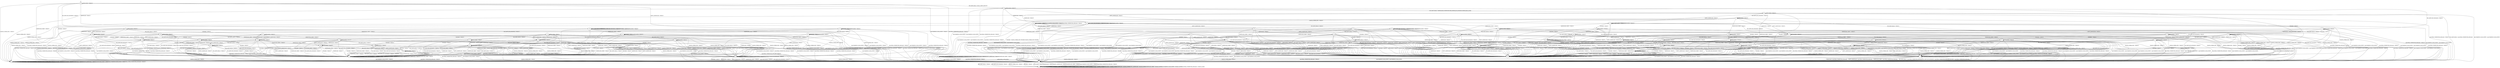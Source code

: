 digraph g {

	s0 [shape="circle" label="s0"];
	s1 [shape="circle" label="s1"];
	s2 [shape="circle" label="s2"];
	s3 [shape="circle" label="s3"];
	s4 [shape="circle" label="s4"];
	s5 [shape="circle" label="s5"];
	s6 [shape="circle" label="s6"];
	s7 [shape="circle" label="s7"];
	s8 [shape="circle" label="s8"];
	s9 [shape="circle" label="s9"];
	s10 [shape="circle" label="s10"];
	s11 [shape="circle" label="s11"];
	s12 [shape="circle" label="s12"];
	s13 [shape="circle" label="s13"];
	s14 [shape="circle" label="s14"];
	s15 [shape="circle" label="s15"];
	s16 [shape="circle" label="s16"];
	s17 [shape="circle" label="s17"];
	s18 [shape="circle" label="s18"];
	s19 [shape="circle" label="s19"];
	s20 [shape="circle" label="s20"];
	s21 [shape="circle" label="s21"];
	s22 [shape="circle" label="s22"];
	s23 [shape="circle" label="s23"];
	s24 [shape="circle" label="s24"];
	s25 [shape="circle" label="s25"];
	s26 [shape="circle" label="s26"];
	s27 [shape="circle" label="s27"];
	s28 [shape="circle" label="s28"];
	s29 [shape="circle" label="s29"];
	s30 [shape="circle" label="s30"];
	s31 [shape="circle" label="s31"];
	s32 [shape="circle" label="s32"];
	s33 [shape="circle" label="s33"];
	s34 [shape="circle" label="s34"];
	s35 [shape="circle" label="s35"];
	s36 [shape="circle" label="s36"];
	s37 [shape="circle" label="s37"];
	s38 [shape="circle" label="s38"];
	s39 [shape="circle" label="s39"];
	s40 [shape="circle" label="s40"];
	s41 [shape="circle" label="s41"];
	s42 [shape="circle" label="s42"];
	s43 [shape="circle" label="s43"];
	s44 [shape="circle" label="s44"];
	s45 [shape="circle" label="s45"];
	s46 [shape="circle" label="s46"];
	s47 [shape="circle" label="s47"];
	s48 [shape="circle" label="s48"];
	s49 [shape="circle" label="s49"];
	s50 [shape="circle" label="s50"];
	s51 [shape="circle" label="s51"];
	s52 [shape="circle" label="s52"];
	s53 [shape="circle" label="s53"];
	s54 [shape="circle" label="s54"];
	s55 [shape="circle" label="s55"];
	s56 [shape="circle" label="s56"];
	s57 [shape="circle" label="s57"];
	s58 [shape="circle" label="s58"];
	s59 [shape="circle" label="s59"];
	s60 [shape="circle" label="s60"];
	s61 [shape="circle" label="s61"];
	s62 [shape="circle" label="s62"];
	s63 [shape="circle" label="s63"];
	s64 [shape="circle" label="s64"];
	s65 [shape="circle" label="s65"];
	s66 [shape="circle" label="s66"];
	s67 [shape="circle" label="s67"];
	s68 [shape="circle" label="s68"];
	s0 -> s2 [label="DH_CLIENT_HELLO / HELLO_VERIFY_REQUEST"];
	s0 -> s8 [label="DH_CLIENT_KEY_EXCHANGE / TIMEOUT"];
	s0 -> s6 [label="CHANGE_CIPHER_SPEC / TIMEOUT"];
	s0 -> s5 [label="FINISHED / TIMEOUT"];
	s0 -> s0 [label="APPLICATION / TIMEOUT"];
	s0 -> s40 [label="CERTIFICATE / TIMEOUT"];
	s0 -> s10 [label="EMPTY_CERTIFICATE / TIMEOUT"];
	s0 -> s5 [label="CERTIFICATE_VERIFY / TIMEOUT"];
	s0 -> s1 [label="Alert(WARNING,CLOSE_NOTIFY) / TIMEOUT"];
	s0 -> s1 [label="Alert(FATAL,UNEXPECTED_MESSAGE) / TIMEOUT"];
	s1 -> s3 [label="DH_CLIENT_HELLO / TIMEOUT"];
	s1 -> s3 [label="DH_CLIENT_KEY_EXCHANGE / TIMEOUT"];
	s1 -> s3 [label="CHANGE_CIPHER_SPEC / TIMEOUT"];
	s1 -> s3 [label="FINISHED / TIMEOUT"];
	s1 -> s3 [label="APPLICATION / TIMEOUT"];
	s1 -> s3 [label="CERTIFICATE / TIMEOUT"];
	s1 -> s3 [label="EMPTY_CERTIFICATE / TIMEOUT"];
	s1 -> s3 [label="CERTIFICATE_VERIFY / TIMEOUT"];
	s1 -> s3 [label="Alert(WARNING,CLOSE_NOTIFY) / TIMEOUT"];
	s1 -> s3 [label="Alert(FATAL,UNEXPECTED_MESSAGE) / TIMEOUT"];
	s2 -> s4 [label="DH_CLIENT_HELLO / SERVER_HELLO,CERTIFICATE,DHE_SERVER_KEY_EXCHANGE,SERVER_HELLO_DONE"];
	s2 -> s13 [label="DH_CLIENT_KEY_EXCHANGE / TIMEOUT"];
	s2 -> s6 [label="CHANGE_CIPHER_SPEC / TIMEOUT"];
	s2 -> s14 [label="FINISHED / TIMEOUT"];
	s2 -> s2 [label="APPLICATION / TIMEOUT"];
	s2 -> s27 [label="CERTIFICATE / TIMEOUT"];
	s2 -> s18 [label="EMPTY_CERTIFICATE / TIMEOUT"];
	s2 -> s14 [label="CERTIFICATE_VERIFY / TIMEOUT"];
	s2 -> s1 [label="Alert(WARNING,CLOSE_NOTIFY) / Alert(WARNING,CLOSE_NOTIFY)"];
	s2 -> s1 [label="Alert(FATAL,UNEXPECTED_MESSAGE) / TIMEOUT"];
	s3 -> s3 [label="DH_CLIENT_HELLO / SOCKET_CLOSED"];
	s3 -> s3 [label="DH_CLIENT_KEY_EXCHANGE / SOCKET_CLOSED"];
	s3 -> s3 [label="CHANGE_CIPHER_SPEC / SOCKET_CLOSED"];
	s3 -> s3 [label="FINISHED / SOCKET_CLOSED"];
	s3 -> s3 [label="APPLICATION / SOCKET_CLOSED"];
	s3 -> s3 [label="CERTIFICATE / SOCKET_CLOSED"];
	s3 -> s3 [label="EMPTY_CERTIFICATE / SOCKET_CLOSED"];
	s3 -> s3 [label="CERTIFICATE_VERIFY / SOCKET_CLOSED"];
	s3 -> s3 [label="Alert(WARNING,CLOSE_NOTIFY) / SOCKET_CLOSED"];
	s3 -> s3 [label="Alert(FATAL,UNEXPECTED_MESSAGE) / SOCKET_CLOSED"];
	s4 -> s1 [label="DH_CLIENT_HELLO / Alert(FATAL,UNEXPECTED_MESSAGE)"];
	s4 -> s7 [label="DH_CLIENT_KEY_EXCHANGE / TIMEOUT"];
	s4 -> s6 [label="CHANGE_CIPHER_SPEC / TIMEOUT"];
	s4 -> s14 [label="FINISHED / TIMEOUT"];
	s4 -> s4 [label="APPLICATION / TIMEOUT"];
	s4 -> s27 [label="CERTIFICATE / TIMEOUT"];
	s4 -> s18 [label="EMPTY_CERTIFICATE / TIMEOUT"];
	s4 -> s14 [label="CERTIFICATE_VERIFY / TIMEOUT"];
	s4 -> s1 [label="Alert(WARNING,CLOSE_NOTIFY) / Alert(WARNING,CLOSE_NOTIFY)"];
	s4 -> s1 [label="Alert(FATAL,UNEXPECTED_MESSAGE) / TIMEOUT"];
	s5 -> s5 [label="DH_CLIENT_HELLO / TIMEOUT"];
	s5 -> s5 [label="DH_CLIENT_KEY_EXCHANGE / TIMEOUT"];
	s5 -> s6 [label="CHANGE_CIPHER_SPEC / TIMEOUT"];
	s5 -> s5 [label="FINISHED / TIMEOUT"];
	s5 -> s5 [label="APPLICATION / TIMEOUT"];
	s5 -> s5 [label="CERTIFICATE / TIMEOUT"];
	s5 -> s5 [label="EMPTY_CERTIFICATE / TIMEOUT"];
	s5 -> s5 [label="CERTIFICATE_VERIFY / TIMEOUT"];
	s5 -> s1 [label="Alert(WARNING,CLOSE_NOTIFY) / TIMEOUT"];
	s5 -> s1 [label="Alert(FATAL,UNEXPECTED_MESSAGE) / TIMEOUT"];
	s6 -> s6 [label="DH_CLIENT_HELLO / TIMEOUT"];
	s6 -> s6 [label="DH_CLIENT_KEY_EXCHANGE / TIMEOUT"];
	s6 -> s6 [label="CHANGE_CIPHER_SPEC / TIMEOUT"];
	s6 -> s6 [label="FINISHED / TIMEOUT"];
	s6 -> s6 [label="APPLICATION / TIMEOUT"];
	s6 -> s6 [label="CERTIFICATE / TIMEOUT"];
	s6 -> s6 [label="EMPTY_CERTIFICATE / TIMEOUT"];
	s6 -> s6 [label="CERTIFICATE_VERIFY / TIMEOUT"];
	s6 -> s6 [label="Alert(WARNING,CLOSE_NOTIFY) / TIMEOUT"];
	s6 -> s6 [label="Alert(FATAL,UNEXPECTED_MESSAGE) / TIMEOUT"];
	s7 -> s25 [label="DH_CLIENT_HELLO / TIMEOUT"];
	s7 -> s14 [label="DH_CLIENT_KEY_EXCHANGE / TIMEOUT"];
	s7 -> s16 [label="CHANGE_CIPHER_SPEC / TIMEOUT"];
	s7 -> s12 [label="FINISHED / TIMEOUT"];
	s7 -> s7 [label="APPLICATION / TIMEOUT"];
	s7 -> s17 [label="CERTIFICATE / TIMEOUT"];
	s7 -> s17 [label="EMPTY_CERTIFICATE / TIMEOUT"];
	s7 -> s24 [label="CERTIFICATE_VERIFY / TIMEOUT"];
	s7 -> s1 [label="Alert(WARNING,CLOSE_NOTIFY) / Alert(WARNING,CLOSE_NOTIFY)"];
	s7 -> s1 [label="Alert(FATAL,UNEXPECTED_MESSAGE) / TIMEOUT"];
	s8 -> s42 [label="DH_CLIENT_HELLO / TIMEOUT"];
	s8 -> s5 [label="DH_CLIENT_KEY_EXCHANGE / TIMEOUT"];
	s8 -> s9 [label="CHANGE_CIPHER_SPEC / TIMEOUT"];
	s8 -> s52 [label="FINISHED / TIMEOUT"];
	s8 -> s8 [label="APPLICATION / TIMEOUT"];
	s8 -> s28 [label="CERTIFICATE / TIMEOUT"];
	s8 -> s28 [label="EMPTY_CERTIFICATE / TIMEOUT"];
	s8 -> s11 [label="CERTIFICATE_VERIFY / TIMEOUT"];
	s8 -> s1 [label="Alert(WARNING,CLOSE_NOTIFY) / TIMEOUT"];
	s8 -> s1 [label="Alert(FATAL,UNEXPECTED_MESSAGE) / TIMEOUT"];
	s9 -> s1 [label="DH_CLIENT_HELLO / TIMEOUT"];
	s9 -> s1 [label="DH_CLIENT_KEY_EXCHANGE / TIMEOUT"];
	s9 -> s6 [label="CHANGE_CIPHER_SPEC / TIMEOUT"];
	s9 -> s1 [label="FINISHED / TIMEOUT"];
	s9 -> s9 [label="APPLICATION / TIMEOUT"];
	s9 -> s1 [label="CERTIFICATE / TIMEOUT"];
	s9 -> s1 [label="EMPTY_CERTIFICATE / TIMEOUT"];
	s9 -> s1 [label="CERTIFICATE_VERIFY / TIMEOUT"];
	s9 -> s9 [label="Alert(WARNING,CLOSE_NOTIFY) / TIMEOUT"];
	s9 -> s9 [label="Alert(FATAL,UNEXPECTED_MESSAGE) / TIMEOUT"];
	s10 -> s53 [label="DH_CLIENT_HELLO / TIMEOUT"];
	s10 -> s28 [label="DH_CLIENT_KEY_EXCHANGE / TIMEOUT"];
	s10 -> s9 [label="CHANGE_CIPHER_SPEC / TIMEOUT"];
	s10 -> s10 [label="FINISHED / TIMEOUT"];
	s10 -> s10 [label="APPLICATION / TIMEOUT"];
	s10 -> s5 [label="CERTIFICATE / TIMEOUT"];
	s10 -> s5 [label="EMPTY_CERTIFICATE / TIMEOUT"];
	s10 -> s22 [label="CERTIFICATE_VERIFY / TIMEOUT"];
	s10 -> s1 [label="Alert(WARNING,CLOSE_NOTIFY) / TIMEOUT"];
	s10 -> s1 [label="Alert(FATAL,UNEXPECTED_MESSAGE) / TIMEOUT"];
	s11 -> s43 [label="DH_CLIENT_HELLO / TIMEOUT"];
	s11 -> s5 [label="DH_CLIENT_KEY_EXCHANGE / TIMEOUT"];
	s11 -> s9 [label="CHANGE_CIPHER_SPEC / TIMEOUT"];
	s11 -> s57 [label="FINISHED / TIMEOUT"];
	s11 -> s11 [label="APPLICATION / TIMEOUT"];
	s11 -> s29 [label="CERTIFICATE / TIMEOUT"];
	s11 -> s29 [label="EMPTY_CERTIFICATE / TIMEOUT"];
	s11 -> s5 [label="CERTIFICATE_VERIFY / TIMEOUT"];
	s11 -> s1 [label="Alert(WARNING,CLOSE_NOTIFY) / TIMEOUT"];
	s11 -> s1 [label="Alert(FATAL,UNEXPECTED_MESSAGE) / TIMEOUT"];
	s12 -> s33 [label="DH_CLIENT_HELLO / TIMEOUT"];
	s12 -> s14 [label="DH_CLIENT_KEY_EXCHANGE / TIMEOUT"];
	s12 -> s15 [label="CHANGE_CIPHER_SPEC / TIMEOUT"];
	s12 -> s14 [label="FINISHED / TIMEOUT"];
	s12 -> s12 [label="APPLICATION / TIMEOUT"];
	s12 -> s23 [label="CERTIFICATE / TIMEOUT"];
	s12 -> s23 [label="EMPTY_CERTIFICATE / TIMEOUT"];
	s12 -> s47 [label="CERTIFICATE_VERIFY / TIMEOUT"];
	s12 -> s1 [label="Alert(WARNING,CLOSE_NOTIFY) / Alert(WARNING,CLOSE_NOTIFY)"];
	s12 -> s1 [label="Alert(FATAL,UNEXPECTED_MESSAGE) / TIMEOUT"];
	s13 -> s25 [label="DH_CLIENT_HELLO / TIMEOUT"];
	s13 -> s14 [label="DH_CLIENT_KEY_EXCHANGE / TIMEOUT"];
	s13 -> s15 [label="CHANGE_CIPHER_SPEC / TIMEOUT"];
	s13 -> s12 [label="FINISHED / TIMEOUT"];
	s13 -> s13 [label="APPLICATION / TIMEOUT"];
	s13 -> s17 [label="CERTIFICATE / TIMEOUT"];
	s13 -> s17 [label="EMPTY_CERTIFICATE / TIMEOUT"];
	s13 -> s24 [label="CERTIFICATE_VERIFY / TIMEOUT"];
	s13 -> s1 [label="Alert(WARNING,CLOSE_NOTIFY) / Alert(WARNING,CLOSE_NOTIFY)"];
	s13 -> s1 [label="Alert(FATAL,UNEXPECTED_MESSAGE) / TIMEOUT"];
	s14 -> s14 [label="DH_CLIENT_HELLO / TIMEOUT"];
	s14 -> s14 [label="DH_CLIENT_KEY_EXCHANGE / TIMEOUT"];
	s14 -> s6 [label="CHANGE_CIPHER_SPEC / TIMEOUT"];
	s14 -> s14 [label="FINISHED / TIMEOUT"];
	s14 -> s14 [label="APPLICATION / TIMEOUT"];
	s14 -> s14 [label="CERTIFICATE / TIMEOUT"];
	s14 -> s14 [label="EMPTY_CERTIFICATE / TIMEOUT"];
	s14 -> s14 [label="CERTIFICATE_VERIFY / TIMEOUT"];
	s14 -> s1 [label="Alert(WARNING,CLOSE_NOTIFY) / Alert(WARNING,CLOSE_NOTIFY)"];
	s14 -> s1 [label="Alert(FATAL,UNEXPECTED_MESSAGE) / TIMEOUT"];
	s15 -> s1 [label="DH_CLIENT_HELLO / Alert(FATAL,UNEXPECTED_MESSAGE)"];
	s15 -> s1 [label="DH_CLIENT_KEY_EXCHANGE / Alert(FATAL,UNEXPECTED_MESSAGE)"];
	s15 -> s6 [label="CHANGE_CIPHER_SPEC / TIMEOUT"];
	s15 -> s1 [label="FINISHED / Alert(FATAL,UNEXPECTED_MESSAGE)"];
	s15 -> s15 [label="APPLICATION / TIMEOUT"];
	s15 -> s1 [label="CERTIFICATE / Alert(FATAL,UNEXPECTED_MESSAGE)"];
	s15 -> s1 [label="EMPTY_CERTIFICATE / Alert(FATAL,UNEXPECTED_MESSAGE)"];
	s15 -> s1 [label="CERTIFICATE_VERIFY / Alert(FATAL,UNEXPECTED_MESSAGE)"];
	s15 -> s15 [label="Alert(WARNING,CLOSE_NOTIFY) / TIMEOUT"];
	s15 -> s15 [label="Alert(FATAL,UNEXPECTED_MESSAGE) / TIMEOUT"];
	s16 -> s62 [label="DH_CLIENT_HELLO / TIMEOUT"];
	s16 -> s14 [label="DH_CLIENT_KEY_EXCHANGE / TIMEOUT"];
	s16 -> s6 [label="CHANGE_CIPHER_SPEC / TIMEOUT"];
	s16 -> s26 [label="FINISHED / CHANGE_CIPHER_SPEC,FINISHED,CHANGE_CIPHER_SPEC,FINISHED"];
	s16 -> s16 [label="APPLICATION / TIMEOUT"];
	s16 -> s31 [label="CERTIFICATE / TIMEOUT"];
	s16 -> s31 [label="EMPTY_CERTIFICATE / TIMEOUT"];
	s16 -> s45 [label="CERTIFICATE_VERIFY / TIMEOUT"];
	s16 -> s16 [label="Alert(WARNING,CLOSE_NOTIFY) / TIMEOUT"];
	s16 -> s16 [label="Alert(FATAL,UNEXPECTED_MESSAGE) / TIMEOUT"];
	s17 -> s51 [label="DH_CLIENT_HELLO / TIMEOUT"];
	s17 -> s14 [label="DH_CLIENT_KEY_EXCHANGE / TIMEOUT"];
	s17 -> s15 [label="CHANGE_CIPHER_SPEC / TIMEOUT"];
	s17 -> s23 [label="FINISHED / TIMEOUT"];
	s17 -> s17 [label="APPLICATION / TIMEOUT"];
	s17 -> s14 [label="CERTIFICATE / TIMEOUT"];
	s17 -> s14 [label="EMPTY_CERTIFICATE / TIMEOUT"];
	s17 -> s20 [label="CERTIFICATE_VERIFY / TIMEOUT"];
	s17 -> s1 [label="Alert(WARNING,CLOSE_NOTIFY) / Alert(WARNING,CLOSE_NOTIFY)"];
	s17 -> s1 [label="Alert(FATAL,UNEXPECTED_MESSAGE) / TIMEOUT"];
	s18 -> s18 [label="DH_CLIENT_HELLO / TIMEOUT"];
	s18 -> s17 [label="DH_CLIENT_KEY_EXCHANGE / TIMEOUT"];
	s18 -> s15 [label="CHANGE_CIPHER_SPEC / TIMEOUT"];
	s18 -> s21 [label="FINISHED / TIMEOUT"];
	s18 -> s18 [label="APPLICATION / TIMEOUT"];
	s18 -> s14 [label="CERTIFICATE / TIMEOUT"];
	s18 -> s14 [label="EMPTY_CERTIFICATE / TIMEOUT"];
	s18 -> s19 [label="CERTIFICATE_VERIFY / TIMEOUT"];
	s18 -> s1 [label="Alert(WARNING,CLOSE_NOTIFY) / Alert(WARNING,CLOSE_NOTIFY)"];
	s18 -> s1 [label="Alert(FATAL,UNEXPECTED_MESSAGE) / TIMEOUT"];
	s19 -> s68 [label="DH_CLIENT_HELLO / TIMEOUT"];
	s19 -> s20 [label="DH_CLIENT_KEY_EXCHANGE / TIMEOUT"];
	s19 -> s15 [label="CHANGE_CIPHER_SPEC / TIMEOUT"];
	s19 -> s64 [label="FINISHED / TIMEOUT"];
	s19 -> s19 [label="APPLICATION / TIMEOUT"];
	s19 -> s14 [label="CERTIFICATE / TIMEOUT"];
	s19 -> s14 [label="EMPTY_CERTIFICATE / TIMEOUT"];
	s19 -> s14 [label="CERTIFICATE_VERIFY / TIMEOUT"];
	s19 -> s1 [label="Alert(WARNING,CLOSE_NOTIFY) / Alert(WARNING,CLOSE_NOTIFY)"];
	s19 -> s1 [label="Alert(FATAL,UNEXPECTED_MESSAGE) / TIMEOUT"];
	s20 -> s36 [label="DH_CLIENT_HELLO / TIMEOUT"];
	s20 -> s14 [label="DH_CLIENT_KEY_EXCHANGE / TIMEOUT"];
	s20 -> s15 [label="CHANGE_CIPHER_SPEC / TIMEOUT"];
	s20 -> s49 [label="FINISHED / TIMEOUT"];
	s20 -> s20 [label="APPLICATION / TIMEOUT"];
	s20 -> s14 [label="CERTIFICATE / TIMEOUT"];
	s20 -> s14 [label="EMPTY_CERTIFICATE / TIMEOUT"];
	s20 -> s14 [label="CERTIFICATE_VERIFY / TIMEOUT"];
	s20 -> s1 [label="Alert(WARNING,CLOSE_NOTIFY) / Alert(WARNING,CLOSE_NOTIFY)"];
	s20 -> s1 [label="Alert(FATAL,UNEXPECTED_MESSAGE) / TIMEOUT"];
	s21 -> s59 [label="DH_CLIENT_HELLO / TIMEOUT"];
	s21 -> s23 [label="DH_CLIENT_KEY_EXCHANGE / TIMEOUT"];
	s21 -> s15 [label="CHANGE_CIPHER_SPEC / TIMEOUT"];
	s21 -> s14 [label="FINISHED / TIMEOUT"];
	s21 -> s21 [label="APPLICATION / TIMEOUT"];
	s21 -> s14 [label="CERTIFICATE / TIMEOUT"];
	s21 -> s14 [label="EMPTY_CERTIFICATE / TIMEOUT"];
	s21 -> s64 [label="CERTIFICATE_VERIFY / TIMEOUT"];
	s21 -> s1 [label="Alert(WARNING,CLOSE_NOTIFY) / Alert(WARNING,CLOSE_NOTIFY)"];
	s21 -> s1 [label="Alert(FATAL,UNEXPECTED_MESSAGE) / TIMEOUT"];
	s22 -> s30 [label="DH_CLIENT_HELLO / TIMEOUT"];
	s22 -> s29 [label="DH_CLIENT_KEY_EXCHANGE / TIMEOUT"];
	s22 -> s9 [label="CHANGE_CIPHER_SPEC / TIMEOUT"];
	s22 -> s22 [label="FINISHED / TIMEOUT"];
	s22 -> s22 [label="APPLICATION / TIMEOUT"];
	s22 -> s5 [label="CERTIFICATE / TIMEOUT"];
	s22 -> s5 [label="EMPTY_CERTIFICATE / TIMEOUT"];
	s22 -> s5 [label="CERTIFICATE_VERIFY / TIMEOUT"];
	s22 -> s1 [label="Alert(WARNING,CLOSE_NOTIFY) / TIMEOUT"];
	s22 -> s1 [label="Alert(FATAL,UNEXPECTED_MESSAGE) / TIMEOUT"];
	s23 -> s41 [label="DH_CLIENT_HELLO / TIMEOUT"];
	s23 -> s14 [label="DH_CLIENT_KEY_EXCHANGE / TIMEOUT"];
	s23 -> s15 [label="CHANGE_CIPHER_SPEC / TIMEOUT"];
	s23 -> s14 [label="FINISHED / TIMEOUT"];
	s23 -> s23 [label="APPLICATION / TIMEOUT"];
	s23 -> s14 [label="CERTIFICATE / TIMEOUT"];
	s23 -> s14 [label="EMPTY_CERTIFICATE / TIMEOUT"];
	s23 -> s49 [label="CERTIFICATE_VERIFY / TIMEOUT"];
	s23 -> s1 [label="Alert(WARNING,CLOSE_NOTIFY) / Alert(WARNING,CLOSE_NOTIFY)"];
	s23 -> s1 [label="Alert(FATAL,UNEXPECTED_MESSAGE) / TIMEOUT"];
	s24 -> s39 [label="DH_CLIENT_HELLO / TIMEOUT"];
	s24 -> s14 [label="DH_CLIENT_KEY_EXCHANGE / TIMEOUT"];
	s24 -> s15 [label="CHANGE_CIPHER_SPEC / TIMEOUT"];
	s24 -> s47 [label="FINISHED / TIMEOUT"];
	s24 -> s24 [label="APPLICATION / TIMEOUT"];
	s24 -> s20 [label="CERTIFICATE / TIMEOUT"];
	s24 -> s20 [label="EMPTY_CERTIFICATE / TIMEOUT"];
	s24 -> s14 [label="CERTIFICATE_VERIFY / TIMEOUT"];
	s24 -> s1 [label="Alert(WARNING,CLOSE_NOTIFY) / Alert(WARNING,CLOSE_NOTIFY)"];
	s24 -> s1 [label="Alert(FATAL,UNEXPECTED_MESSAGE) / TIMEOUT"];
	s25 -> s14 [label="DH_CLIENT_HELLO / TIMEOUT"];
	s25 -> s14 [label="DH_CLIENT_KEY_EXCHANGE / TIMEOUT"];
	s25 -> s15 [label="CHANGE_CIPHER_SPEC / TIMEOUT"];
	s25 -> s33 [label="FINISHED / TIMEOUT"];
	s25 -> s25 [label="APPLICATION / TIMEOUT"];
	s25 -> s51 [label="CERTIFICATE / TIMEOUT"];
	s25 -> s51 [label="EMPTY_CERTIFICATE / TIMEOUT"];
	s25 -> s39 [label="CERTIFICATE_VERIFY / TIMEOUT"];
	s25 -> s1 [label="Alert(WARNING,CLOSE_NOTIFY) / Alert(WARNING,CLOSE_NOTIFY)"];
	s25 -> s1 [label="Alert(FATAL,UNEXPECTED_MESSAGE) / TIMEOUT"];
	s26 -> s26 [label="DH_CLIENT_HELLO / TIMEOUT"];
	s26 -> s26 [label="DH_CLIENT_KEY_EXCHANGE / TIMEOUT"];
	s26 -> s6 [label="CHANGE_CIPHER_SPEC / TIMEOUT"];
	s26 -> s26 [label="FINISHED / TIMEOUT"];
	s26 -> s1 [label="APPLICATION / APPLICATION"];
	s26 -> s26 [label="CERTIFICATE / TIMEOUT"];
	s26 -> s26 [label="EMPTY_CERTIFICATE / TIMEOUT"];
	s26 -> s26 [label="CERTIFICATE_VERIFY / TIMEOUT"];
	s26 -> s1 [label="Alert(WARNING,CLOSE_NOTIFY) / TIMEOUT"];
	s26 -> s1 [label="Alert(FATAL,UNEXPECTED_MESSAGE) / TIMEOUT"];
	s27 -> s32 [label="DH_CLIENT_HELLO / TIMEOUT"];
	s27 -> s27 [label="DH_CLIENT_KEY_EXCHANGE / TIMEOUT"];
	s27 -> s6 [label="CHANGE_CIPHER_SPEC / TIMEOUT"];
	s27 -> s27 [label="FINISHED / TIMEOUT"];
	s27 -> s27 [label="APPLICATION / TIMEOUT"];
	s27 -> s14 [label="CERTIFICATE / TIMEOUT"];
	s27 -> s14 [label="EMPTY_CERTIFICATE / TIMEOUT"];
	s27 -> s19 [label="CERTIFICATE_VERIFY / TIMEOUT"];
	s27 -> s1 [label="Alert(WARNING,CLOSE_NOTIFY) / Alert(WARNING,CLOSE_NOTIFY)"];
	s27 -> s1 [label="Alert(FATAL,UNEXPECTED_MESSAGE) / TIMEOUT"];
	s28 -> s44 [label="DH_CLIENT_HELLO / TIMEOUT"];
	s28 -> s5 [label="DH_CLIENT_KEY_EXCHANGE / TIMEOUT"];
	s28 -> s9 [label="CHANGE_CIPHER_SPEC / TIMEOUT"];
	s28 -> s54 [label="FINISHED / TIMEOUT"];
	s28 -> s28 [label="APPLICATION / TIMEOUT"];
	s28 -> s5 [label="CERTIFICATE / TIMEOUT"];
	s28 -> s5 [label="EMPTY_CERTIFICATE / TIMEOUT"];
	s28 -> s29 [label="CERTIFICATE_VERIFY / TIMEOUT"];
	s28 -> s1 [label="Alert(WARNING,CLOSE_NOTIFY) / TIMEOUT"];
	s28 -> s1 [label="Alert(FATAL,UNEXPECTED_MESSAGE) / TIMEOUT"];
	s29 -> s38 [label="DH_CLIENT_HELLO / TIMEOUT"];
	s29 -> s5 [label="DH_CLIENT_KEY_EXCHANGE / TIMEOUT"];
	s29 -> s9 [label="CHANGE_CIPHER_SPEC / TIMEOUT"];
	s29 -> s60 [label="FINISHED / TIMEOUT"];
	s29 -> s29 [label="APPLICATION / TIMEOUT"];
	s29 -> s5 [label="CERTIFICATE / TIMEOUT"];
	s29 -> s5 [label="EMPTY_CERTIFICATE / TIMEOUT"];
	s29 -> s5 [label="CERTIFICATE_VERIFY / TIMEOUT"];
	s29 -> s1 [label="Alert(WARNING,CLOSE_NOTIFY) / TIMEOUT"];
	s29 -> s1 [label="Alert(FATAL,UNEXPECTED_MESSAGE) / TIMEOUT"];
	s30 -> s5 [label="DH_CLIENT_HELLO / TIMEOUT"];
	s30 -> s38 [label="DH_CLIENT_KEY_EXCHANGE / TIMEOUT"];
	s30 -> s9 [label="CHANGE_CIPHER_SPEC / TIMEOUT"];
	s30 -> s48 [label="FINISHED / TIMEOUT"];
	s30 -> s30 [label="APPLICATION / TIMEOUT"];
	s30 -> s5 [label="CERTIFICATE / TIMEOUT"];
	s30 -> s5 [label="EMPTY_CERTIFICATE / TIMEOUT"];
	s30 -> s5 [label="CERTIFICATE_VERIFY / TIMEOUT"];
	s30 -> s1 [label="Alert(WARNING,CLOSE_NOTIFY) / TIMEOUT"];
	s30 -> s1 [label="Alert(FATAL,UNEXPECTED_MESSAGE) / TIMEOUT"];
	s31 -> s58 [label="DH_CLIENT_HELLO / TIMEOUT"];
	s31 -> s14 [label="DH_CLIENT_KEY_EXCHANGE / TIMEOUT"];
	s31 -> s15 [label="CHANGE_CIPHER_SPEC / TIMEOUT"];
	s31 -> s34 [label="FINISHED / TIMEOUT"];
	s31 -> s14 [label="APPLICATION / TIMEOUT"];
	s31 -> s14 [label="CERTIFICATE / TIMEOUT"];
	s31 -> s14 [label="EMPTY_CERTIFICATE / TIMEOUT"];
	s31 -> s56 [label="CERTIFICATE_VERIFY / TIMEOUT"];
	s31 -> s1 [label="Alert(WARNING,CLOSE_NOTIFY) / Alert(WARNING,CLOSE_NOTIFY)"];
	s31 -> s1 [label="Alert(FATAL,UNEXPECTED_MESSAGE) / TIMEOUT"];
	s32 -> s14 [label="DH_CLIENT_HELLO / TIMEOUT"];
	s32 -> s32 [label="DH_CLIENT_KEY_EXCHANGE / TIMEOUT"];
	s32 -> s6 [label="CHANGE_CIPHER_SPEC / TIMEOUT"];
	s32 -> s32 [label="FINISHED / TIMEOUT"];
	s32 -> s32 [label="APPLICATION / TIMEOUT"];
	s32 -> s14 [label="CERTIFICATE / TIMEOUT"];
	s32 -> s14 [label="EMPTY_CERTIFICATE / TIMEOUT"];
	s32 -> s68 [label="CERTIFICATE_VERIFY / TIMEOUT"];
	s32 -> s1 [label="Alert(WARNING,CLOSE_NOTIFY) / Alert(WARNING,CLOSE_NOTIFY)"];
	s32 -> s1 [label="Alert(FATAL,UNEXPECTED_MESSAGE) / TIMEOUT"];
	s33 -> s14 [label="DH_CLIENT_HELLO / TIMEOUT"];
	s33 -> s14 [label="DH_CLIENT_KEY_EXCHANGE / TIMEOUT"];
	s33 -> s15 [label="CHANGE_CIPHER_SPEC / TIMEOUT"];
	s33 -> s14 [label="FINISHED / TIMEOUT"];
	s33 -> s33 [label="APPLICATION / TIMEOUT"];
	s33 -> s41 [label="CERTIFICATE / TIMEOUT"];
	s33 -> s41 [label="EMPTY_CERTIFICATE / TIMEOUT"];
	s33 -> s65 [label="CERTIFICATE_VERIFY / TIMEOUT"];
	s33 -> s1 [label="Alert(WARNING,CLOSE_NOTIFY) / Alert(WARNING,CLOSE_NOTIFY)"];
	s33 -> s1 [label="Alert(FATAL,UNEXPECTED_MESSAGE) / TIMEOUT"];
	s34 -> s34 [label="DH_CLIENT_HELLO / TIMEOUT"];
	s34 -> s14 [label="DH_CLIENT_KEY_EXCHANGE / TIMEOUT"];
	s34 -> s15 [label="CHANGE_CIPHER_SPEC / TIMEOUT"];
	s34 -> s14 [label="FINISHED / TIMEOUT"];
	s34 -> s14 [label="APPLICATION / TIMEOUT"];
	s34 -> s14 [label="CERTIFICATE / TIMEOUT"];
	s34 -> s14 [label="EMPTY_CERTIFICATE / TIMEOUT"];
	s34 -> s35 [label="CERTIFICATE_VERIFY / TIMEOUT"];
	s34 -> s1 [label="Alert(WARNING,CLOSE_NOTIFY) / Alert(WARNING,CLOSE_NOTIFY)"];
	s34 -> s1 [label="Alert(FATAL,UNEXPECTED_MESSAGE) / TIMEOUT"];
	s35 -> s66 [label="DH_CLIENT_HELLO / TIMEOUT"];
	s35 -> s14 [label="DH_CLIENT_KEY_EXCHANGE / TIMEOUT"];
	s35 -> s15 [label="CHANGE_CIPHER_SPEC / TIMEOUT"];
	s35 -> s14 [label="FINISHED / TIMEOUT"];
	s35 -> s14 [label="APPLICATION / TIMEOUT"];
	s35 -> s14 [label="CERTIFICATE / TIMEOUT"];
	s35 -> s14 [label="EMPTY_CERTIFICATE / TIMEOUT"];
	s35 -> s14 [label="CERTIFICATE_VERIFY / TIMEOUT"];
	s35 -> s1 [label="Alert(WARNING,CLOSE_NOTIFY) / Alert(WARNING,CLOSE_NOTIFY)"];
	s35 -> s1 [label="Alert(FATAL,UNEXPECTED_MESSAGE) / TIMEOUT"];
	s36 -> s14 [label="DH_CLIENT_HELLO / TIMEOUT"];
	s36 -> s14 [label="DH_CLIENT_KEY_EXCHANGE / TIMEOUT"];
	s36 -> s15 [label="CHANGE_CIPHER_SPEC / TIMEOUT"];
	s36 -> s37 [label="FINISHED / TIMEOUT"];
	s36 -> s36 [label="APPLICATION / TIMEOUT"];
	s36 -> s14 [label="CERTIFICATE / TIMEOUT"];
	s36 -> s14 [label="EMPTY_CERTIFICATE / TIMEOUT"];
	s36 -> s14 [label="CERTIFICATE_VERIFY / TIMEOUT"];
	s36 -> s1 [label="Alert(WARNING,CLOSE_NOTIFY) / Alert(WARNING,CLOSE_NOTIFY)"];
	s36 -> s1 [label="Alert(FATAL,UNEXPECTED_MESSAGE) / TIMEOUT"];
	s37 -> s14 [label="DH_CLIENT_HELLO / TIMEOUT"];
	s37 -> s14 [label="DH_CLIENT_KEY_EXCHANGE / TIMEOUT"];
	s37 -> s15 [label="CHANGE_CIPHER_SPEC / TIMEOUT"];
	s37 -> s14 [label="FINISHED / TIMEOUT"];
	s37 -> s37 [label="APPLICATION / TIMEOUT"];
	s37 -> s14 [label="CERTIFICATE / TIMEOUT"];
	s37 -> s14 [label="EMPTY_CERTIFICATE / TIMEOUT"];
	s37 -> s14 [label="CERTIFICATE_VERIFY / TIMEOUT"];
	s37 -> s1 [label="Alert(WARNING,CLOSE_NOTIFY) / Alert(WARNING,CLOSE_NOTIFY)"];
	s37 -> s1 [label="Alert(FATAL,UNEXPECTED_MESSAGE) / TIMEOUT"];
	s38 -> s5 [label="DH_CLIENT_HELLO / TIMEOUT"];
	s38 -> s5 [label="DH_CLIENT_KEY_EXCHANGE / TIMEOUT"];
	s38 -> s9 [label="CHANGE_CIPHER_SPEC / TIMEOUT"];
	s38 -> s50 [label="FINISHED / TIMEOUT"];
	s38 -> s38 [label="APPLICATION / TIMEOUT"];
	s38 -> s5 [label="CERTIFICATE / TIMEOUT"];
	s38 -> s5 [label="EMPTY_CERTIFICATE / TIMEOUT"];
	s38 -> s5 [label="CERTIFICATE_VERIFY / TIMEOUT"];
	s38 -> s1 [label="Alert(WARNING,CLOSE_NOTIFY) / TIMEOUT"];
	s38 -> s1 [label="Alert(FATAL,UNEXPECTED_MESSAGE) / TIMEOUT"];
	s39 -> s14 [label="DH_CLIENT_HELLO / TIMEOUT"];
	s39 -> s14 [label="DH_CLIENT_KEY_EXCHANGE / TIMEOUT"];
	s39 -> s15 [label="CHANGE_CIPHER_SPEC / TIMEOUT"];
	s39 -> s65 [label="FINISHED / TIMEOUT"];
	s39 -> s39 [label="APPLICATION / TIMEOUT"];
	s39 -> s36 [label="CERTIFICATE / TIMEOUT"];
	s39 -> s36 [label="EMPTY_CERTIFICATE / TIMEOUT"];
	s39 -> s14 [label="CERTIFICATE_VERIFY / TIMEOUT"];
	s39 -> s1 [label="Alert(WARNING,CLOSE_NOTIFY) / Alert(WARNING,CLOSE_NOTIFY)"];
	s39 -> s1 [label="Alert(FATAL,UNEXPECTED_MESSAGE) / TIMEOUT"];
	s40 -> s40 [label="DH_CLIENT_HELLO / TIMEOUT"];
	s40 -> s40 [label="DH_CLIENT_KEY_EXCHANGE / TIMEOUT"];
	s40 -> s6 [label="CHANGE_CIPHER_SPEC / TIMEOUT"];
	s40 -> s40 [label="FINISHED / TIMEOUT"];
	s40 -> s40 [label="APPLICATION / TIMEOUT"];
	s40 -> s5 [label="CERTIFICATE / TIMEOUT"];
	s40 -> s5 [label="EMPTY_CERTIFICATE / TIMEOUT"];
	s40 -> s22 [label="CERTIFICATE_VERIFY / TIMEOUT"];
	s40 -> s1 [label="Alert(WARNING,CLOSE_NOTIFY) / TIMEOUT"];
	s40 -> s1 [label="Alert(FATAL,UNEXPECTED_MESSAGE) / TIMEOUT"];
	s41 -> s14 [label="DH_CLIENT_HELLO / TIMEOUT"];
	s41 -> s14 [label="DH_CLIENT_KEY_EXCHANGE / TIMEOUT"];
	s41 -> s15 [label="CHANGE_CIPHER_SPEC / TIMEOUT"];
	s41 -> s14 [label="FINISHED / TIMEOUT"];
	s41 -> s41 [label="APPLICATION / TIMEOUT"];
	s41 -> s14 [label="CERTIFICATE / TIMEOUT"];
	s41 -> s14 [label="EMPTY_CERTIFICATE / TIMEOUT"];
	s41 -> s37 [label="CERTIFICATE_VERIFY / TIMEOUT"];
	s41 -> s1 [label="Alert(WARNING,CLOSE_NOTIFY) / Alert(WARNING,CLOSE_NOTIFY)"];
	s41 -> s1 [label="Alert(FATAL,UNEXPECTED_MESSAGE) / TIMEOUT"];
	s42 -> s5 [label="DH_CLIENT_HELLO / TIMEOUT"];
	s42 -> s5 [label="DH_CLIENT_KEY_EXCHANGE / TIMEOUT"];
	s42 -> s9 [label="CHANGE_CIPHER_SPEC / TIMEOUT"];
	s42 -> s63 [label="FINISHED / TIMEOUT"];
	s42 -> s42 [label="APPLICATION / TIMEOUT"];
	s42 -> s44 [label="CERTIFICATE / TIMEOUT"];
	s42 -> s44 [label="EMPTY_CERTIFICATE / TIMEOUT"];
	s42 -> s43 [label="CERTIFICATE_VERIFY / TIMEOUT"];
	s42 -> s1 [label="Alert(WARNING,CLOSE_NOTIFY) / TIMEOUT"];
	s42 -> s1 [label="Alert(FATAL,UNEXPECTED_MESSAGE) / TIMEOUT"];
	s43 -> s5 [label="DH_CLIENT_HELLO / TIMEOUT"];
	s43 -> s5 [label="DH_CLIENT_KEY_EXCHANGE / TIMEOUT"];
	s43 -> s9 [label="CHANGE_CIPHER_SPEC / TIMEOUT"];
	s43 -> s46 [label="FINISHED / TIMEOUT"];
	s43 -> s43 [label="APPLICATION / TIMEOUT"];
	s43 -> s38 [label="CERTIFICATE / TIMEOUT"];
	s43 -> s38 [label="EMPTY_CERTIFICATE / TIMEOUT"];
	s43 -> s5 [label="CERTIFICATE_VERIFY / TIMEOUT"];
	s43 -> s1 [label="Alert(WARNING,CLOSE_NOTIFY) / TIMEOUT"];
	s43 -> s1 [label="Alert(FATAL,UNEXPECTED_MESSAGE) / TIMEOUT"];
	s44 -> s5 [label="DH_CLIENT_HELLO / TIMEOUT"];
	s44 -> s5 [label="DH_CLIENT_KEY_EXCHANGE / TIMEOUT"];
	s44 -> s9 [label="CHANGE_CIPHER_SPEC / TIMEOUT"];
	s44 -> s55 [label="FINISHED / TIMEOUT"];
	s44 -> s44 [label="APPLICATION / TIMEOUT"];
	s44 -> s5 [label="CERTIFICATE / TIMEOUT"];
	s44 -> s5 [label="EMPTY_CERTIFICATE / TIMEOUT"];
	s44 -> s38 [label="CERTIFICATE_VERIFY / TIMEOUT"];
	s44 -> s1 [label="Alert(WARNING,CLOSE_NOTIFY) / TIMEOUT"];
	s44 -> s1 [label="Alert(FATAL,UNEXPECTED_MESSAGE) / TIMEOUT"];
	s45 -> s67 [label="DH_CLIENT_HELLO / TIMEOUT"];
	s45 -> s14 [label="DH_CLIENT_KEY_EXCHANGE / TIMEOUT"];
	s45 -> s15 [label="CHANGE_CIPHER_SPEC / TIMEOUT"];
	s45 -> s61 [label="FINISHED / TIMEOUT"];
	s45 -> s14 [label="APPLICATION / TIMEOUT"];
	s45 -> s56 [label="CERTIFICATE / TIMEOUT"];
	s45 -> s56 [label="EMPTY_CERTIFICATE / TIMEOUT"];
	s45 -> s14 [label="CERTIFICATE_VERIFY / TIMEOUT"];
	s45 -> s1 [label="Alert(WARNING,CLOSE_NOTIFY) / Alert(WARNING,CLOSE_NOTIFY)"];
	s45 -> s1 [label="Alert(FATAL,UNEXPECTED_MESSAGE) / TIMEOUT"];
	s46 -> s5 [label="DH_CLIENT_HELLO / TIMEOUT"];
	s46 -> s5 [label="DH_CLIENT_KEY_EXCHANGE / TIMEOUT"];
	s46 -> s9 [label="CHANGE_CIPHER_SPEC / TIMEOUT"];
	s46 -> s5 [label="FINISHED / TIMEOUT"];
	s46 -> s46 [label="APPLICATION / TIMEOUT"];
	s46 -> s50 [label="CERTIFICATE / TIMEOUT"];
	s46 -> s50 [label="EMPTY_CERTIFICATE / TIMEOUT"];
	s46 -> s5 [label="CERTIFICATE_VERIFY / TIMEOUT"];
	s46 -> s1 [label="Alert(WARNING,CLOSE_NOTIFY) / TIMEOUT"];
	s46 -> s1 [label="Alert(FATAL,UNEXPECTED_MESSAGE) / TIMEOUT"];
	s47 -> s65 [label="DH_CLIENT_HELLO / TIMEOUT"];
	s47 -> s14 [label="DH_CLIENT_KEY_EXCHANGE / TIMEOUT"];
	s47 -> s15 [label="CHANGE_CIPHER_SPEC / TIMEOUT"];
	s47 -> s14 [label="FINISHED / TIMEOUT"];
	s47 -> s47 [label="APPLICATION / TIMEOUT"];
	s47 -> s49 [label="CERTIFICATE / TIMEOUT"];
	s47 -> s49 [label="EMPTY_CERTIFICATE / TIMEOUT"];
	s47 -> s14 [label="CERTIFICATE_VERIFY / TIMEOUT"];
	s47 -> s1 [label="Alert(WARNING,CLOSE_NOTIFY) / Alert(WARNING,CLOSE_NOTIFY)"];
	s47 -> s1 [label="Alert(FATAL,UNEXPECTED_MESSAGE) / TIMEOUT"];
	s48 -> s5 [label="DH_CLIENT_HELLO / TIMEOUT"];
	s48 -> s50 [label="DH_CLIENT_KEY_EXCHANGE / TIMEOUT"];
	s48 -> s9 [label="CHANGE_CIPHER_SPEC / TIMEOUT"];
	s48 -> s5 [label="FINISHED / TIMEOUT"];
	s48 -> s48 [label="APPLICATION / TIMEOUT"];
	s48 -> s5 [label="CERTIFICATE / TIMEOUT"];
	s48 -> s5 [label="EMPTY_CERTIFICATE / TIMEOUT"];
	s48 -> s5 [label="CERTIFICATE_VERIFY / TIMEOUT"];
	s48 -> s1 [label="Alert(WARNING,CLOSE_NOTIFY) / TIMEOUT"];
	s48 -> s1 [label="Alert(FATAL,UNEXPECTED_MESSAGE) / TIMEOUT"];
	s49 -> s37 [label="DH_CLIENT_HELLO / TIMEOUT"];
	s49 -> s14 [label="DH_CLIENT_KEY_EXCHANGE / TIMEOUT"];
	s49 -> s15 [label="CHANGE_CIPHER_SPEC / TIMEOUT"];
	s49 -> s14 [label="FINISHED / TIMEOUT"];
	s49 -> s49 [label="APPLICATION / TIMEOUT"];
	s49 -> s14 [label="CERTIFICATE / TIMEOUT"];
	s49 -> s14 [label="EMPTY_CERTIFICATE / TIMEOUT"];
	s49 -> s14 [label="CERTIFICATE_VERIFY / TIMEOUT"];
	s49 -> s1 [label="Alert(WARNING,CLOSE_NOTIFY) / Alert(WARNING,CLOSE_NOTIFY)"];
	s49 -> s1 [label="Alert(FATAL,UNEXPECTED_MESSAGE) / TIMEOUT"];
	s50 -> s5 [label="DH_CLIENT_HELLO / TIMEOUT"];
	s50 -> s5 [label="DH_CLIENT_KEY_EXCHANGE / TIMEOUT"];
	s50 -> s9 [label="CHANGE_CIPHER_SPEC / TIMEOUT"];
	s50 -> s5 [label="FINISHED / TIMEOUT"];
	s50 -> s50 [label="APPLICATION / TIMEOUT"];
	s50 -> s5 [label="CERTIFICATE / TIMEOUT"];
	s50 -> s5 [label="EMPTY_CERTIFICATE / TIMEOUT"];
	s50 -> s5 [label="CERTIFICATE_VERIFY / TIMEOUT"];
	s50 -> s1 [label="Alert(WARNING,CLOSE_NOTIFY) / TIMEOUT"];
	s50 -> s1 [label="Alert(FATAL,UNEXPECTED_MESSAGE) / TIMEOUT"];
	s51 -> s14 [label="DH_CLIENT_HELLO / TIMEOUT"];
	s51 -> s14 [label="DH_CLIENT_KEY_EXCHANGE / TIMEOUT"];
	s51 -> s15 [label="CHANGE_CIPHER_SPEC / TIMEOUT"];
	s51 -> s41 [label="FINISHED / TIMEOUT"];
	s51 -> s51 [label="APPLICATION / TIMEOUT"];
	s51 -> s14 [label="CERTIFICATE / TIMEOUT"];
	s51 -> s14 [label="EMPTY_CERTIFICATE / TIMEOUT"];
	s51 -> s36 [label="CERTIFICATE_VERIFY / TIMEOUT"];
	s51 -> s1 [label="Alert(WARNING,CLOSE_NOTIFY) / Alert(WARNING,CLOSE_NOTIFY)"];
	s51 -> s1 [label="Alert(FATAL,UNEXPECTED_MESSAGE) / TIMEOUT"];
	s52 -> s63 [label="DH_CLIENT_HELLO / TIMEOUT"];
	s52 -> s5 [label="DH_CLIENT_KEY_EXCHANGE / TIMEOUT"];
	s52 -> s9 [label="CHANGE_CIPHER_SPEC / TIMEOUT"];
	s52 -> s5 [label="FINISHED / TIMEOUT"];
	s52 -> s52 [label="APPLICATION / TIMEOUT"];
	s52 -> s54 [label="CERTIFICATE / TIMEOUT"];
	s52 -> s54 [label="EMPTY_CERTIFICATE / TIMEOUT"];
	s52 -> s57 [label="CERTIFICATE_VERIFY / TIMEOUT"];
	s52 -> s1 [label="Alert(WARNING,CLOSE_NOTIFY) / TIMEOUT"];
	s52 -> s1 [label="Alert(FATAL,UNEXPECTED_MESSAGE) / TIMEOUT"];
	s53 -> s5 [label="DH_CLIENT_HELLO / TIMEOUT"];
	s53 -> s44 [label="DH_CLIENT_KEY_EXCHANGE / TIMEOUT"];
	s53 -> s9 [label="CHANGE_CIPHER_SPEC / TIMEOUT"];
	s53 -> s53 [label="FINISHED / TIMEOUT"];
	s53 -> s53 [label="APPLICATION / TIMEOUT"];
	s53 -> s5 [label="CERTIFICATE / TIMEOUT"];
	s53 -> s5 [label="EMPTY_CERTIFICATE / TIMEOUT"];
	s53 -> s30 [label="CERTIFICATE_VERIFY / TIMEOUT"];
	s53 -> s1 [label="Alert(WARNING,CLOSE_NOTIFY) / TIMEOUT"];
	s53 -> s1 [label="Alert(FATAL,UNEXPECTED_MESSAGE) / TIMEOUT"];
	s54 -> s55 [label="DH_CLIENT_HELLO / TIMEOUT"];
	s54 -> s5 [label="DH_CLIENT_KEY_EXCHANGE / TIMEOUT"];
	s54 -> s9 [label="CHANGE_CIPHER_SPEC / TIMEOUT"];
	s54 -> s5 [label="FINISHED / TIMEOUT"];
	s54 -> s54 [label="APPLICATION / TIMEOUT"];
	s54 -> s5 [label="CERTIFICATE / TIMEOUT"];
	s54 -> s5 [label="EMPTY_CERTIFICATE / TIMEOUT"];
	s54 -> s60 [label="CERTIFICATE_VERIFY / TIMEOUT"];
	s54 -> s1 [label="Alert(WARNING,CLOSE_NOTIFY) / TIMEOUT"];
	s54 -> s1 [label="Alert(FATAL,UNEXPECTED_MESSAGE) / TIMEOUT"];
	s55 -> s5 [label="DH_CLIENT_HELLO / TIMEOUT"];
	s55 -> s5 [label="DH_CLIENT_KEY_EXCHANGE / TIMEOUT"];
	s55 -> s9 [label="CHANGE_CIPHER_SPEC / TIMEOUT"];
	s55 -> s5 [label="FINISHED / TIMEOUT"];
	s55 -> s55 [label="APPLICATION / TIMEOUT"];
	s55 -> s5 [label="CERTIFICATE / TIMEOUT"];
	s55 -> s5 [label="EMPTY_CERTIFICATE / TIMEOUT"];
	s55 -> s50 [label="CERTIFICATE_VERIFY / TIMEOUT"];
	s55 -> s1 [label="Alert(WARNING,CLOSE_NOTIFY) / TIMEOUT"];
	s55 -> s1 [label="Alert(FATAL,UNEXPECTED_MESSAGE) / TIMEOUT"];
	s56 -> s36 [label="DH_CLIENT_HELLO / TIMEOUT"];
	s56 -> s14 [label="DH_CLIENT_KEY_EXCHANGE / TIMEOUT"];
	s56 -> s15 [label="CHANGE_CIPHER_SPEC / TIMEOUT"];
	s56 -> s35 [label="FINISHED / TIMEOUT"];
	s56 -> s14 [label="APPLICATION / TIMEOUT"];
	s56 -> s14 [label="CERTIFICATE / TIMEOUT"];
	s56 -> s14 [label="EMPTY_CERTIFICATE / TIMEOUT"];
	s56 -> s14 [label="CERTIFICATE_VERIFY / TIMEOUT"];
	s56 -> s1 [label="Alert(WARNING,CLOSE_NOTIFY) / Alert(WARNING,CLOSE_NOTIFY)"];
	s56 -> s1 [label="Alert(FATAL,UNEXPECTED_MESSAGE) / TIMEOUT"];
	s57 -> s46 [label="DH_CLIENT_HELLO / TIMEOUT"];
	s57 -> s5 [label="DH_CLIENT_KEY_EXCHANGE / TIMEOUT"];
	s57 -> s9 [label="CHANGE_CIPHER_SPEC / TIMEOUT"];
	s57 -> s5 [label="FINISHED / TIMEOUT"];
	s57 -> s57 [label="APPLICATION / TIMEOUT"];
	s57 -> s60 [label="CERTIFICATE / TIMEOUT"];
	s57 -> s60 [label="EMPTY_CERTIFICATE / TIMEOUT"];
	s57 -> s5 [label="CERTIFICATE_VERIFY / TIMEOUT"];
	s57 -> s1 [label="Alert(WARNING,CLOSE_NOTIFY) / TIMEOUT"];
	s57 -> s1 [label="Alert(FATAL,UNEXPECTED_MESSAGE) / TIMEOUT"];
	s58 -> s14 [label="DH_CLIENT_HELLO / TIMEOUT"];
	s58 -> s14 [label="DH_CLIENT_KEY_EXCHANGE / TIMEOUT"];
	s58 -> s15 [label="CHANGE_CIPHER_SPEC / TIMEOUT"];
	s58 -> s34 [label="FINISHED / TIMEOUT"];
	s58 -> s14 [label="APPLICATION / TIMEOUT"];
	s58 -> s14 [label="CERTIFICATE / TIMEOUT"];
	s58 -> s14 [label="EMPTY_CERTIFICATE / TIMEOUT"];
	s58 -> s36 [label="CERTIFICATE_VERIFY / TIMEOUT"];
	s58 -> s1 [label="Alert(WARNING,CLOSE_NOTIFY) / Alert(WARNING,CLOSE_NOTIFY)"];
	s58 -> s1 [label="Alert(FATAL,UNEXPECTED_MESSAGE) / TIMEOUT"];
	s59 -> s14 [label="DH_CLIENT_HELLO / TIMEOUT"];
	s59 -> s41 [label="DH_CLIENT_KEY_EXCHANGE / TIMEOUT"];
	s59 -> s15 [label="CHANGE_CIPHER_SPEC / TIMEOUT"];
	s59 -> s14 [label="FINISHED / TIMEOUT"];
	s59 -> s59 [label="APPLICATION / TIMEOUT"];
	s59 -> s14 [label="CERTIFICATE / TIMEOUT"];
	s59 -> s14 [label="EMPTY_CERTIFICATE / TIMEOUT"];
	s59 -> s59 [label="CERTIFICATE_VERIFY / TIMEOUT"];
	s59 -> s1 [label="Alert(WARNING,CLOSE_NOTIFY) / Alert(WARNING,CLOSE_NOTIFY)"];
	s59 -> s1 [label="Alert(FATAL,UNEXPECTED_MESSAGE) / TIMEOUT"];
	s60 -> s50 [label="DH_CLIENT_HELLO / TIMEOUT"];
	s60 -> s5 [label="DH_CLIENT_KEY_EXCHANGE / TIMEOUT"];
	s60 -> s9 [label="CHANGE_CIPHER_SPEC / TIMEOUT"];
	s60 -> s5 [label="FINISHED / TIMEOUT"];
	s60 -> s60 [label="APPLICATION / TIMEOUT"];
	s60 -> s5 [label="CERTIFICATE / TIMEOUT"];
	s60 -> s5 [label="EMPTY_CERTIFICATE / TIMEOUT"];
	s60 -> s5 [label="CERTIFICATE_VERIFY / TIMEOUT"];
	s60 -> s1 [label="Alert(WARNING,CLOSE_NOTIFY) / TIMEOUT"];
	s60 -> s1 [label="Alert(FATAL,UNEXPECTED_MESSAGE) / TIMEOUT"];
	s61 -> s65 [label="DH_CLIENT_HELLO / TIMEOUT"];
	s61 -> s14 [label="DH_CLIENT_KEY_EXCHANGE / TIMEOUT"];
	s61 -> s15 [label="CHANGE_CIPHER_SPEC / TIMEOUT"];
	s61 -> s14 [label="FINISHED / TIMEOUT"];
	s61 -> s14 [label="APPLICATION / TIMEOUT"];
	s61 -> s35 [label="CERTIFICATE / TIMEOUT"];
	s61 -> s35 [label="EMPTY_CERTIFICATE / TIMEOUT"];
	s61 -> s14 [label="CERTIFICATE_VERIFY / TIMEOUT"];
	s61 -> s1 [label="Alert(WARNING,CLOSE_NOTIFY) / Alert(WARNING,CLOSE_NOTIFY)"];
	s61 -> s1 [label="Alert(FATAL,UNEXPECTED_MESSAGE) / TIMEOUT"];
	s62 -> s14 [label="DH_CLIENT_HELLO / TIMEOUT"];
	s62 -> s14 [label="DH_CLIENT_KEY_EXCHANGE / TIMEOUT"];
	s62 -> s15 [label="CHANGE_CIPHER_SPEC / TIMEOUT"];
	s62 -> s33 [label="FINISHED / TIMEOUT"];
	s62 -> s14 [label="APPLICATION / TIMEOUT"];
	s62 -> s58 [label="CERTIFICATE / TIMEOUT"];
	s62 -> s58 [label="EMPTY_CERTIFICATE / TIMEOUT"];
	s62 -> s67 [label="CERTIFICATE_VERIFY / TIMEOUT"];
	s62 -> s1 [label="Alert(WARNING,CLOSE_NOTIFY) / Alert(WARNING,CLOSE_NOTIFY)"];
	s62 -> s1 [label="Alert(FATAL,UNEXPECTED_MESSAGE) / TIMEOUT"];
	s63 -> s5 [label="DH_CLIENT_HELLO / TIMEOUT"];
	s63 -> s5 [label="DH_CLIENT_KEY_EXCHANGE / TIMEOUT"];
	s63 -> s9 [label="CHANGE_CIPHER_SPEC / TIMEOUT"];
	s63 -> s5 [label="FINISHED / TIMEOUT"];
	s63 -> s63 [label="APPLICATION / TIMEOUT"];
	s63 -> s55 [label="CERTIFICATE / TIMEOUT"];
	s63 -> s55 [label="EMPTY_CERTIFICATE / TIMEOUT"];
	s63 -> s46 [label="CERTIFICATE_VERIFY / TIMEOUT"];
	s63 -> s1 [label="Alert(WARNING,CLOSE_NOTIFY) / TIMEOUT"];
	s63 -> s1 [label="Alert(FATAL,UNEXPECTED_MESSAGE) / TIMEOUT"];
	s64 -> s59 [label="DH_CLIENT_HELLO / TIMEOUT"];
	s64 -> s49 [label="DH_CLIENT_KEY_EXCHANGE / TIMEOUT"];
	s64 -> s15 [label="CHANGE_CIPHER_SPEC / TIMEOUT"];
	s64 -> s14 [label="FINISHED / TIMEOUT"];
	s64 -> s64 [label="APPLICATION / TIMEOUT"];
	s64 -> s14 [label="CERTIFICATE / TIMEOUT"];
	s64 -> s14 [label="EMPTY_CERTIFICATE / TIMEOUT"];
	s64 -> s14 [label="CERTIFICATE_VERIFY / TIMEOUT"];
	s64 -> s1 [label="Alert(WARNING,CLOSE_NOTIFY) / Alert(WARNING,CLOSE_NOTIFY)"];
	s64 -> s1 [label="Alert(FATAL,UNEXPECTED_MESSAGE) / TIMEOUT"];
	s65 -> s14 [label="DH_CLIENT_HELLO / TIMEOUT"];
	s65 -> s14 [label="DH_CLIENT_KEY_EXCHANGE / TIMEOUT"];
	s65 -> s15 [label="CHANGE_CIPHER_SPEC / TIMEOUT"];
	s65 -> s14 [label="FINISHED / TIMEOUT"];
	s65 -> s65 [label="APPLICATION / TIMEOUT"];
	s65 -> s37 [label="CERTIFICATE / TIMEOUT"];
	s65 -> s37 [label="EMPTY_CERTIFICATE / TIMEOUT"];
	s65 -> s14 [label="CERTIFICATE_VERIFY / TIMEOUT"];
	s65 -> s1 [label="Alert(WARNING,CLOSE_NOTIFY) / Alert(WARNING,CLOSE_NOTIFY)"];
	s65 -> s1 [label="Alert(FATAL,UNEXPECTED_MESSAGE) / TIMEOUT"];
	s66 -> s14 [label="DH_CLIENT_HELLO / TIMEOUT"];
	s66 -> s14 [label="DH_CLIENT_KEY_EXCHANGE / TIMEOUT"];
	s66 -> s15 [label="CHANGE_CIPHER_SPEC / TIMEOUT"];
	s66 -> s14 [label="FINISHED / TIMEOUT"];
	s66 -> s14 [label="APPLICATION / TIMEOUT"];
	s66 -> s14 [label="CERTIFICATE / TIMEOUT"];
	s66 -> s14 [label="EMPTY_CERTIFICATE / TIMEOUT"];
	s66 -> s14 [label="CERTIFICATE_VERIFY / TIMEOUT"];
	s66 -> s1 [label="Alert(WARNING,CLOSE_NOTIFY) / Alert(WARNING,CLOSE_NOTIFY)"];
	s66 -> s1 [label="Alert(FATAL,UNEXPECTED_MESSAGE) / TIMEOUT"];
	s67 -> s14 [label="DH_CLIENT_HELLO / TIMEOUT"];
	s67 -> s14 [label="DH_CLIENT_KEY_EXCHANGE / TIMEOUT"];
	s67 -> s15 [label="CHANGE_CIPHER_SPEC / TIMEOUT"];
	s67 -> s65 [label="FINISHED / TIMEOUT"];
	s67 -> s14 [label="APPLICATION / TIMEOUT"];
	s67 -> s36 [label="CERTIFICATE / TIMEOUT"];
	s67 -> s36 [label="EMPTY_CERTIFICATE / TIMEOUT"];
	s67 -> s14 [label="CERTIFICATE_VERIFY / TIMEOUT"];
	s67 -> s1 [label="Alert(WARNING,CLOSE_NOTIFY) / Alert(WARNING,CLOSE_NOTIFY)"];
	s67 -> s1 [label="Alert(FATAL,UNEXPECTED_MESSAGE) / TIMEOUT"];
	s68 -> s14 [label="DH_CLIENT_HELLO / TIMEOUT"];
	s68 -> s36 [label="DH_CLIENT_KEY_EXCHANGE / TIMEOUT"];
	s68 -> s15 [label="CHANGE_CIPHER_SPEC / TIMEOUT"];
	s68 -> s59 [label="FINISHED / TIMEOUT"];
	s68 -> s68 [label="APPLICATION / TIMEOUT"];
	s68 -> s14 [label="CERTIFICATE / TIMEOUT"];
	s68 -> s14 [label="EMPTY_CERTIFICATE / TIMEOUT"];
	s68 -> s14 [label="CERTIFICATE_VERIFY / TIMEOUT"];
	s68 -> s1 [label="Alert(WARNING,CLOSE_NOTIFY) / Alert(WARNING,CLOSE_NOTIFY)"];
	s68 -> s1 [label="Alert(FATAL,UNEXPECTED_MESSAGE) / TIMEOUT"];

__start0 [label="" shape="none" width="0" height="0"];
__start0 -> s0;

}
